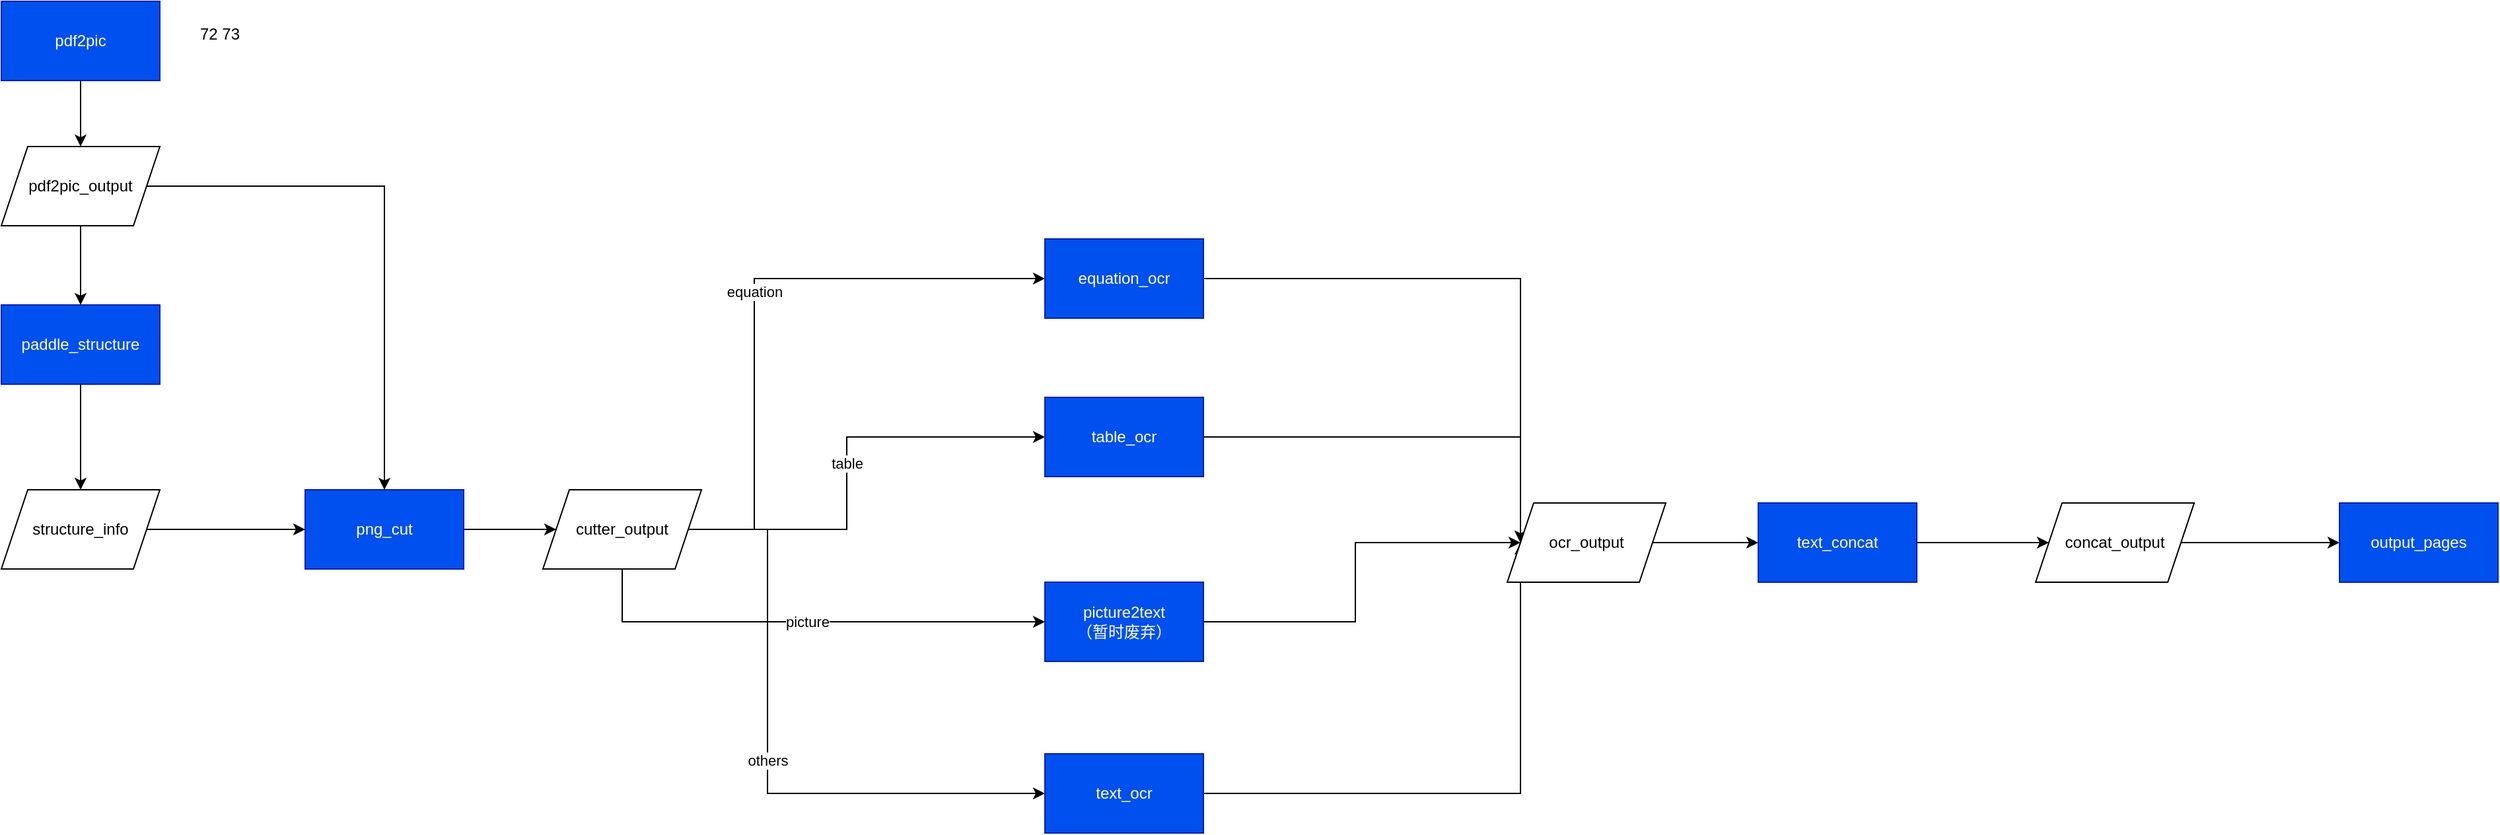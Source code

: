 <mxfile version="26.0.16">
  <diagram name="第 1 页" id="KZrwpAOeTvSQi1EUeY_K">
    <mxGraphModel dx="876" dy="565" grid="1" gridSize="10" guides="1" tooltips="1" connect="1" arrows="1" fold="1" page="1" pageScale="1" pageWidth="1169" pageHeight="1654" math="0" shadow="0">
      <root>
        <mxCell id="0" />
        <mxCell id="1" parent="0" />
        <mxCell id="iK-Tf6I9okRKNBmvMFTR-24" value="" style="edgeStyle=orthogonalEdgeStyle;rounded=0;orthogonalLoop=1;jettySize=auto;html=1;" parent="1" source="iK-Tf6I9okRKNBmvMFTR-25" target="iK-Tf6I9okRKNBmvMFTR-43" edge="1">
          <mxGeometry relative="1" as="geometry" />
        </mxCell>
        <mxCell id="iK-Tf6I9okRKNBmvMFTR-25" value="pdf2pic" style="whiteSpace=wrap;html=1;fillColor=#0050ef;fontColor=#ffffff;strokeColor=#001DBC;" parent="1" vertex="1">
          <mxGeometry x="50" y="50" width="120" height="60" as="geometry" />
        </mxCell>
        <mxCell id="iK-Tf6I9okRKNBmvMFTR-26" value="" style="edgeStyle=orthogonalEdgeStyle;rounded=0;orthogonalLoop=1;jettySize=auto;html=1;" parent="1" source="iK-Tf6I9okRKNBmvMFTR-27" target="iK-Tf6I9okRKNBmvMFTR-45" edge="1">
          <mxGeometry relative="1" as="geometry" />
        </mxCell>
        <mxCell id="iK-Tf6I9okRKNBmvMFTR-27" value="paddle_structure" style="whiteSpace=wrap;html=1;fillColor=#0050ef;fontColor=#ffffff;strokeColor=#001DBC;" parent="1" vertex="1">
          <mxGeometry x="50" y="280" width="120" height="60" as="geometry" />
        </mxCell>
        <mxCell id="KYT_SiFIGZC-okh0g-tr-2" style="edgeStyle=orthogonalEdgeStyle;rounded=0;orthogonalLoop=1;jettySize=auto;html=1;entryX=0;entryY=0.5;entryDx=0;entryDy=0;" parent="1" source="iK-Tf6I9okRKNBmvMFTR-28" target="iK-Tf6I9okRKNBmvMFTR-46" edge="1">
          <mxGeometry relative="1" as="geometry" />
        </mxCell>
        <mxCell id="iK-Tf6I9okRKNBmvMFTR-28" value="png_cut" style="whiteSpace=wrap;html=1;fillColor=#0050ef;fontColor=#ffffff;strokeColor=#001DBC;" parent="1" vertex="1">
          <mxGeometry x="280" y="420" width="120" height="60" as="geometry" />
        </mxCell>
        <mxCell id="iK-Tf6I9okRKNBmvMFTR-29" value="equation" style="edgeStyle=orthogonalEdgeStyle;rounded=0;orthogonalLoop=1;jettySize=auto;html=1;exitX=1;exitY=0.5;exitDx=0;exitDy=0;" parent="1" source="iK-Tf6I9okRKNBmvMFTR-46" target="iK-Tf6I9okRKNBmvMFTR-37" edge="1">
          <mxGeometry relative="1" as="geometry">
            <mxPoint x="760" y="260" as="sourcePoint" />
            <Array as="points">
              <mxPoint x="620" y="450" />
              <mxPoint x="620" y="260" />
            </Array>
          </mxGeometry>
        </mxCell>
        <mxCell id="iK-Tf6I9okRKNBmvMFTR-31" value="table" style="edgeStyle=orthogonalEdgeStyle;rounded=0;orthogonalLoop=1;jettySize=auto;html=1;exitX=1;exitY=0.5;exitDx=0;exitDy=0;" parent="1" source="iK-Tf6I9okRKNBmvMFTR-46" target="iK-Tf6I9okRKNBmvMFTR-38" edge="1">
          <mxGeometry relative="1" as="geometry">
            <mxPoint x="760" y="380" as="sourcePoint" />
            <Array as="points">
              <mxPoint x="690" y="450" />
              <mxPoint x="690" y="380" />
            </Array>
          </mxGeometry>
        </mxCell>
        <mxCell id="iK-Tf6I9okRKNBmvMFTR-33" value="picture" style="edgeStyle=orthogonalEdgeStyle;rounded=0;orthogonalLoop=1;jettySize=auto;html=1;" parent="1" source="iK-Tf6I9okRKNBmvMFTR-46" target="iK-Tf6I9okRKNBmvMFTR-39" edge="1">
          <mxGeometry relative="1" as="geometry">
            <mxPoint x="760" y="520" as="sourcePoint" />
            <Array as="points">
              <mxPoint x="520" y="520" />
            </Array>
          </mxGeometry>
        </mxCell>
        <mxCell id="iK-Tf6I9okRKNBmvMFTR-35" value="others" style="edgeStyle=orthogonalEdgeStyle;rounded=0;orthogonalLoop=1;jettySize=auto;html=1;exitX=1;exitY=0.5;exitDx=0;exitDy=0;" parent="1" source="iK-Tf6I9okRKNBmvMFTR-46" target="iK-Tf6I9okRKNBmvMFTR-40" edge="1">
          <mxGeometry relative="1" as="geometry">
            <mxPoint x="760" y="650" as="sourcePoint" />
            <Array as="points">
              <mxPoint x="630" y="450" />
              <mxPoint x="630" y="650" />
            </Array>
          </mxGeometry>
        </mxCell>
        <mxCell id="KYT_SiFIGZC-okh0g-tr-5" style="edgeStyle=orthogonalEdgeStyle;rounded=0;orthogonalLoop=1;jettySize=auto;html=1;entryX=0;entryY=0.5;entryDx=0;entryDy=0;" parent="1" source="iK-Tf6I9okRKNBmvMFTR-37" target="KYT_SiFIGZC-okh0g-tr-4" edge="1">
          <mxGeometry relative="1" as="geometry" />
        </mxCell>
        <mxCell id="iK-Tf6I9okRKNBmvMFTR-37" value="equation_ocr" style="whiteSpace=wrap;html=1;fillColor=#0050ef;fontColor=#ffffff;strokeColor=#001DBC;" parent="1" vertex="1">
          <mxGeometry x="840" y="230" width="120" height="60" as="geometry" />
        </mxCell>
        <mxCell id="KYT_SiFIGZC-okh0g-tr-6" style="edgeStyle=orthogonalEdgeStyle;rounded=0;orthogonalLoop=1;jettySize=auto;html=1;entryX=0;entryY=0.5;entryDx=0;entryDy=0;" parent="1" source="iK-Tf6I9okRKNBmvMFTR-38" target="KYT_SiFIGZC-okh0g-tr-4" edge="1">
          <mxGeometry relative="1" as="geometry" />
        </mxCell>
        <mxCell id="iK-Tf6I9okRKNBmvMFTR-38" value="table_ocr" style="whiteSpace=wrap;html=1;fillColor=#0050ef;fontColor=#ffffff;strokeColor=#001DBC;" parent="1" vertex="1">
          <mxGeometry x="840" y="350" width="120" height="60" as="geometry" />
        </mxCell>
        <mxCell id="KYT_SiFIGZC-okh0g-tr-7" style="edgeStyle=orthogonalEdgeStyle;rounded=0;orthogonalLoop=1;jettySize=auto;html=1;entryX=0;entryY=0.5;entryDx=0;entryDy=0;" parent="1" source="iK-Tf6I9okRKNBmvMFTR-39" target="KYT_SiFIGZC-okh0g-tr-4" edge="1">
          <mxGeometry relative="1" as="geometry" />
        </mxCell>
        <mxCell id="iK-Tf6I9okRKNBmvMFTR-39" value="picture2text&lt;div&gt;（暂时废弃）&lt;/div&gt;" style="whiteSpace=wrap;html=1;fillColor=#0050ef;fontColor=#ffffff;strokeColor=#001DBC;" parent="1" vertex="1">
          <mxGeometry x="840" y="490" width="120" height="60" as="geometry" />
        </mxCell>
        <mxCell id="KYT_SiFIGZC-okh0g-tr-8" style="edgeStyle=orthogonalEdgeStyle;rounded=0;orthogonalLoop=1;jettySize=auto;html=1;entryX=0;entryY=0.5;entryDx=0;entryDy=0;" parent="1" source="iK-Tf6I9okRKNBmvMFTR-40" target="KYT_SiFIGZC-okh0g-tr-4" edge="1">
          <mxGeometry relative="1" as="geometry" />
        </mxCell>
        <mxCell id="iK-Tf6I9okRKNBmvMFTR-40" value="text_ocr" style="whiteSpace=wrap;html=1;fillColor=#0050ef;fontColor=#ffffff;strokeColor=#001DBC;" parent="1" vertex="1">
          <mxGeometry x="840" y="620" width="120" height="60" as="geometry" />
        </mxCell>
        <mxCell id="iK-Tf6I9okRKNBmvMFTR-41" value="" style="edgeStyle=orthogonalEdgeStyle;rounded=0;orthogonalLoop=1;jettySize=auto;html=1;" parent="1" source="iK-Tf6I9okRKNBmvMFTR-43" target="iK-Tf6I9okRKNBmvMFTR-27" edge="1">
          <mxGeometry relative="1" as="geometry" />
        </mxCell>
        <mxCell id="iK-Tf6I9okRKNBmvMFTR-42" style="edgeStyle=orthogonalEdgeStyle;rounded=0;orthogonalLoop=1;jettySize=auto;html=1;entryX=0.5;entryY=0;entryDx=0;entryDy=0;" parent="1" source="iK-Tf6I9okRKNBmvMFTR-43" target="iK-Tf6I9okRKNBmvMFTR-28" edge="1">
          <mxGeometry relative="1" as="geometry" />
        </mxCell>
        <mxCell id="iK-Tf6I9okRKNBmvMFTR-43" value="pdf2pic_output" style="shape=parallelogram;perimeter=parallelogramPerimeter;whiteSpace=wrap;html=1;fixedSize=1;" parent="1" vertex="1">
          <mxGeometry x="50" y="160" width="120" height="60" as="geometry" />
        </mxCell>
        <mxCell id="iK-Tf6I9okRKNBmvMFTR-44" value="" style="edgeStyle=orthogonalEdgeStyle;rounded=0;orthogonalLoop=1;jettySize=auto;html=1;" parent="1" source="iK-Tf6I9okRKNBmvMFTR-45" target="iK-Tf6I9okRKNBmvMFTR-28" edge="1">
          <mxGeometry relative="1" as="geometry" />
        </mxCell>
        <mxCell id="iK-Tf6I9okRKNBmvMFTR-45" value="structure_info" style="shape=parallelogram;perimeter=parallelogramPerimeter;whiteSpace=wrap;html=1;fixedSize=1;" parent="1" vertex="1">
          <mxGeometry x="50" y="420" width="120" height="60" as="geometry" />
        </mxCell>
        <mxCell id="iK-Tf6I9okRKNBmvMFTR-46" value="cutter_output" style="shape=parallelogram;perimeter=parallelogramPerimeter;whiteSpace=wrap;html=1;fixedSize=1;" parent="1" vertex="1">
          <mxGeometry x="460" y="420" width="120" height="60" as="geometry" />
        </mxCell>
        <mxCell id="7eJw-HNps75xbZNzOX0T-3" value="" style="edgeStyle=orthogonalEdgeStyle;rounded=0;orthogonalLoop=1;jettySize=auto;html=1;" edge="1" parent="1" source="KYT_SiFIGZC-okh0g-tr-4" target="7eJw-HNps75xbZNzOX0T-2">
          <mxGeometry relative="1" as="geometry" />
        </mxCell>
        <mxCell id="KYT_SiFIGZC-okh0g-tr-4" value="ocr_output" style="shape=parallelogram;perimeter=parallelogramPerimeter;whiteSpace=wrap;html=1;fixedSize=1;" parent="1" vertex="1">
          <mxGeometry x="1190" y="430" width="120" height="60" as="geometry" />
        </mxCell>
        <mxCell id="7eJw-HNps75xbZNzOX0T-1" value="72 73" style="text;html=1;align=center;verticalAlign=middle;resizable=0;points=[];autosize=1;strokeColor=none;fillColor=none;" vertex="1" parent="1">
          <mxGeometry x="190" y="60" width="50" height="30" as="geometry" />
        </mxCell>
        <mxCell id="7eJw-HNps75xbZNzOX0T-5" value="" style="edgeStyle=orthogonalEdgeStyle;rounded=0;orthogonalLoop=1;jettySize=auto;html=1;" edge="1" parent="1" source="7eJw-HNps75xbZNzOX0T-2" target="7eJw-HNps75xbZNzOX0T-4">
          <mxGeometry relative="1" as="geometry" />
        </mxCell>
        <mxCell id="7eJw-HNps75xbZNzOX0T-2" value="text_concat" style="whiteSpace=wrap;html=1;fillColor=#0050ef;fontColor=#ffffff;strokeColor=#001DBC;" vertex="1" parent="1">
          <mxGeometry x="1380" y="430" width="120" height="60" as="geometry" />
        </mxCell>
        <mxCell id="7eJw-HNps75xbZNzOX0T-7" value="" style="edgeStyle=orthogonalEdgeStyle;rounded=0;orthogonalLoop=1;jettySize=auto;html=1;" edge="1" parent="1" source="7eJw-HNps75xbZNzOX0T-4" target="7eJw-HNps75xbZNzOX0T-6">
          <mxGeometry relative="1" as="geometry" />
        </mxCell>
        <mxCell id="7eJw-HNps75xbZNzOX0T-4" value="concat_output" style="shape=parallelogram;perimeter=parallelogramPerimeter;whiteSpace=wrap;html=1;fixedSize=1;" vertex="1" parent="1">
          <mxGeometry x="1590" y="430" width="120" height="60" as="geometry" />
        </mxCell>
        <mxCell id="7eJw-HNps75xbZNzOX0T-6" value="output_pages" style="whiteSpace=wrap;html=1;fillColor=#0050ef;fontColor=#ffffff;strokeColor=#001DBC;" vertex="1" parent="1">
          <mxGeometry x="1820" y="430" width="120" height="60" as="geometry" />
        </mxCell>
      </root>
    </mxGraphModel>
  </diagram>
</mxfile>
